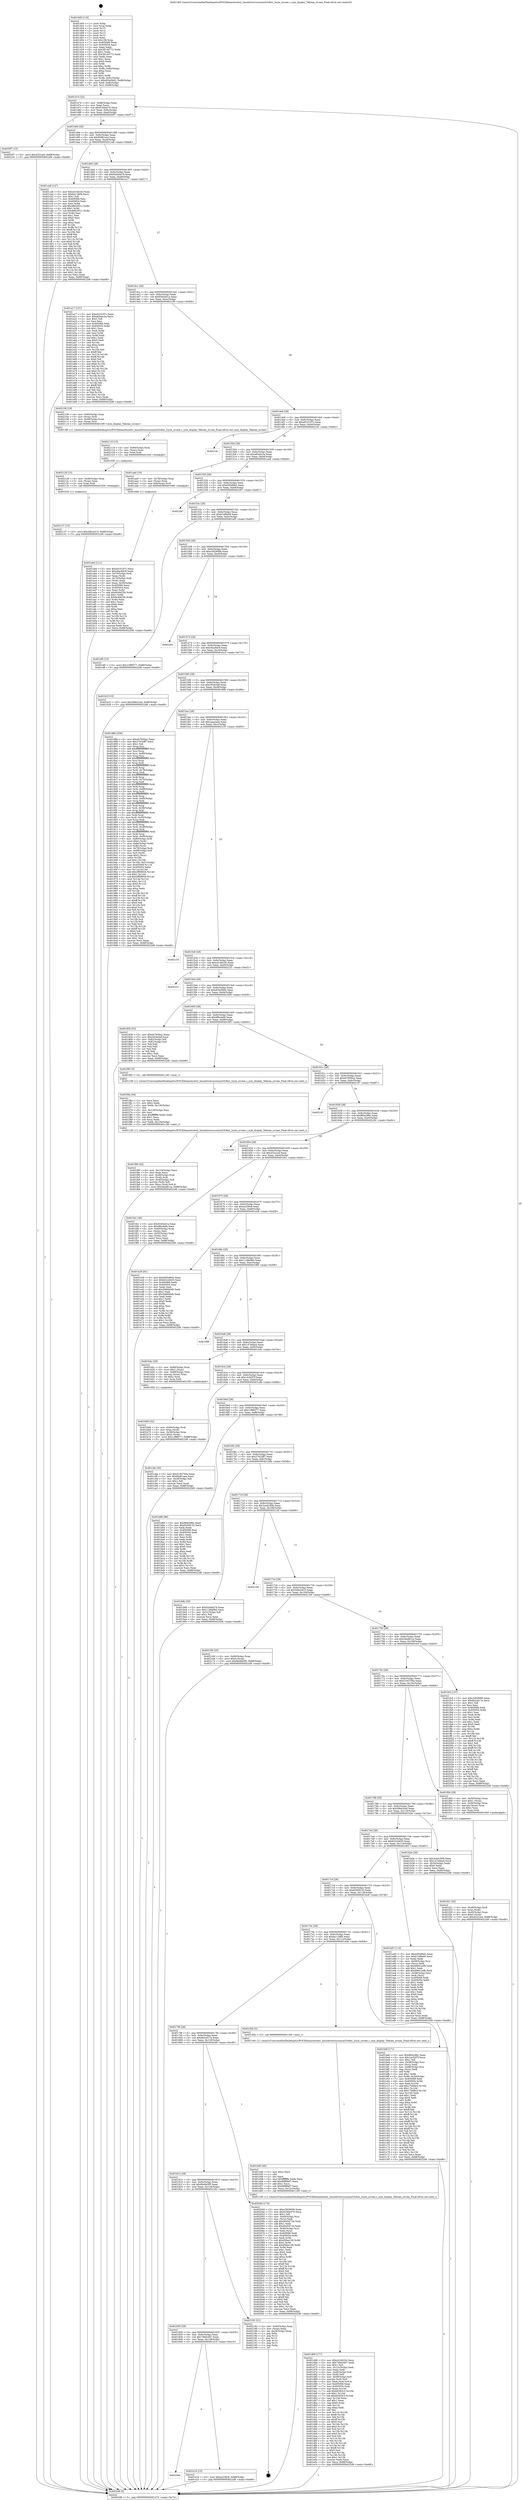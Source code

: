 digraph "0x401400" {
  label = "0x401400 (/mnt/c/Users/mathe/Desktop/tcc/POCII/binaries/extr_linuxdriversscsisym53c8xx_2sym_nvram.c_sym_display_Tekram_nvram_Final-ollvm.out::main(0))"
  labelloc = "t"
  node[shape=record]

  Entry [label="",width=0.3,height=0.3,shape=circle,fillcolor=black,style=filled]
  "0x401474" [label="{
     0x401474 [32]\l
     | [instrs]\l
     &nbsp;&nbsp;0x401474 \<+6\>: mov -0x88(%rbp),%eax\l
     &nbsp;&nbsp;0x40147a \<+2\>: mov %eax,%ecx\l
     &nbsp;&nbsp;0x40147c \<+6\>: sub $0x816de570,%ecx\l
     &nbsp;&nbsp;0x401482 \<+6\>: mov %eax,-0x9c(%rbp)\l
     &nbsp;&nbsp;0x401488 \<+6\>: mov %ecx,-0xa0(%rbp)\l
     &nbsp;&nbsp;0x40148e \<+6\>: je 00000000004020f7 \<main+0xcf7\>\l
  }"]
  "0x4020f7" [label="{
     0x4020f7 [15]\l
     | [instrs]\l
     &nbsp;&nbsp;0x4020f7 \<+10\>: movl $0x452cca4,-0x88(%rbp)\l
     &nbsp;&nbsp;0x402101 \<+5\>: jmp 00000000004022d6 \<main+0xed6\>\l
  }"]
  "0x401494" [label="{
     0x401494 [28]\l
     | [instrs]\l
     &nbsp;&nbsp;0x401494 \<+5\>: jmp 0000000000401499 \<main+0x99\>\l
     &nbsp;&nbsp;0x401499 \<+6\>: mov -0x9c(%rbp),%eax\l
     &nbsp;&nbsp;0x40149f \<+5\>: sub $0x85d61aca,%eax\l
     &nbsp;&nbsp;0x4014a4 \<+6\>: mov %eax,-0xa4(%rbp)\l
     &nbsp;&nbsp;0x4014aa \<+6\>: je 0000000000401ca8 \<main+0x8a8\>\l
  }"]
  Exit [label="",width=0.3,height=0.3,shape=circle,fillcolor=black,style=filled,peripheries=2]
  "0x401ca8" [label="{
     0x401ca8 [147]\l
     | [instrs]\l
     &nbsp;&nbsp;0x401ca8 \<+5\>: mov $0xcb16d19c,%eax\l
     &nbsp;&nbsp;0x401cad \<+5\>: mov $0x6a11fdf4,%ecx\l
     &nbsp;&nbsp;0x401cb2 \<+2\>: mov $0x1,%dl\l
     &nbsp;&nbsp;0x401cb4 \<+7\>: mov 0x405068,%esi\l
     &nbsp;&nbsp;0x401cbb \<+7\>: mov 0x405054,%edi\l
     &nbsp;&nbsp;0x401cc2 \<+3\>: mov %esi,%r8d\l
     &nbsp;&nbsp;0x401cc5 \<+7\>: add $0x4862951c,%r8d\l
     &nbsp;&nbsp;0x401ccc \<+4\>: sub $0x1,%r8d\l
     &nbsp;&nbsp;0x401cd0 \<+7\>: sub $0x4862951c,%r8d\l
     &nbsp;&nbsp;0x401cd7 \<+4\>: imul %r8d,%esi\l
     &nbsp;&nbsp;0x401cdb \<+3\>: and $0x1,%esi\l
     &nbsp;&nbsp;0x401cde \<+3\>: cmp $0x0,%esi\l
     &nbsp;&nbsp;0x401ce1 \<+4\>: sete %r9b\l
     &nbsp;&nbsp;0x401ce5 \<+3\>: cmp $0xa,%edi\l
     &nbsp;&nbsp;0x401ce8 \<+4\>: setl %r10b\l
     &nbsp;&nbsp;0x401cec \<+3\>: mov %r9b,%r11b\l
     &nbsp;&nbsp;0x401cef \<+4\>: xor $0xff,%r11b\l
     &nbsp;&nbsp;0x401cf3 \<+3\>: mov %r10b,%bl\l
     &nbsp;&nbsp;0x401cf6 \<+3\>: xor $0xff,%bl\l
     &nbsp;&nbsp;0x401cf9 \<+3\>: xor $0x0,%dl\l
     &nbsp;&nbsp;0x401cfc \<+3\>: mov %r11b,%r14b\l
     &nbsp;&nbsp;0x401cff \<+4\>: and $0x0,%r14b\l
     &nbsp;&nbsp;0x401d03 \<+3\>: and %dl,%r9b\l
     &nbsp;&nbsp;0x401d06 \<+3\>: mov %bl,%r15b\l
     &nbsp;&nbsp;0x401d09 \<+4\>: and $0x0,%r15b\l
     &nbsp;&nbsp;0x401d0d \<+3\>: and %dl,%r10b\l
     &nbsp;&nbsp;0x401d10 \<+3\>: or %r9b,%r14b\l
     &nbsp;&nbsp;0x401d13 \<+3\>: or %r10b,%r15b\l
     &nbsp;&nbsp;0x401d16 \<+3\>: xor %r15b,%r14b\l
     &nbsp;&nbsp;0x401d19 \<+3\>: or %bl,%r11b\l
     &nbsp;&nbsp;0x401d1c \<+4\>: xor $0xff,%r11b\l
     &nbsp;&nbsp;0x401d20 \<+3\>: or $0x0,%dl\l
     &nbsp;&nbsp;0x401d23 \<+3\>: and %dl,%r11b\l
     &nbsp;&nbsp;0x401d26 \<+3\>: or %r11b,%r14b\l
     &nbsp;&nbsp;0x401d29 \<+4\>: test $0x1,%r14b\l
     &nbsp;&nbsp;0x401d2d \<+3\>: cmovne %ecx,%eax\l
     &nbsp;&nbsp;0x401d30 \<+6\>: mov %eax,-0x88(%rbp)\l
     &nbsp;&nbsp;0x401d36 \<+5\>: jmp 00000000004022d6 \<main+0xed6\>\l
  }"]
  "0x4014b0" [label="{
     0x4014b0 [28]\l
     | [instrs]\l
     &nbsp;&nbsp;0x4014b0 \<+5\>: jmp 00000000004014b5 \<main+0xb5\>\l
     &nbsp;&nbsp;0x4014b5 \<+6\>: mov -0x9c(%rbp),%eax\l
     &nbsp;&nbsp;0x4014bb \<+5\>: sub $0x92d4da78,%eax\l
     &nbsp;&nbsp;0x4014c0 \<+6\>: mov %eax,-0xa8(%rbp)\l
     &nbsp;&nbsp;0x4014c6 \<+6\>: je 0000000000401a17 \<main+0x617\>\l
  }"]
  "0x402137" [label="{
     0x402137 [15]\l
     | [instrs]\l
     &nbsp;&nbsp;0x402137 \<+10\>: movl $0x3dbce415,-0x88(%rbp)\l
     &nbsp;&nbsp;0x402141 \<+5\>: jmp 00000000004022d6 \<main+0xed6\>\l
  }"]
  "0x401a17" [label="{
     0x401a17 [137]\l
     | [instrs]\l
     &nbsp;&nbsp;0x401a17 \<+5\>: mov $0xa010197c,%eax\l
     &nbsp;&nbsp;0x401a1c \<+5\>: mov $0xa85ebc2a,%ecx\l
     &nbsp;&nbsp;0x401a21 \<+2\>: mov $0x1,%dl\l
     &nbsp;&nbsp;0x401a23 \<+2\>: xor %esi,%esi\l
     &nbsp;&nbsp;0x401a25 \<+7\>: mov 0x405068,%edi\l
     &nbsp;&nbsp;0x401a2c \<+8\>: mov 0x405054,%r8d\l
     &nbsp;&nbsp;0x401a34 \<+3\>: sub $0x1,%esi\l
     &nbsp;&nbsp;0x401a37 \<+3\>: mov %edi,%r9d\l
     &nbsp;&nbsp;0x401a3a \<+3\>: add %esi,%r9d\l
     &nbsp;&nbsp;0x401a3d \<+4\>: imul %r9d,%edi\l
     &nbsp;&nbsp;0x401a41 \<+3\>: and $0x1,%edi\l
     &nbsp;&nbsp;0x401a44 \<+3\>: cmp $0x0,%edi\l
     &nbsp;&nbsp;0x401a47 \<+4\>: sete %r10b\l
     &nbsp;&nbsp;0x401a4b \<+4\>: cmp $0xa,%r8d\l
     &nbsp;&nbsp;0x401a4f \<+4\>: setl %r11b\l
     &nbsp;&nbsp;0x401a53 \<+3\>: mov %r10b,%bl\l
     &nbsp;&nbsp;0x401a56 \<+3\>: xor $0xff,%bl\l
     &nbsp;&nbsp;0x401a59 \<+3\>: mov %r11b,%r14b\l
     &nbsp;&nbsp;0x401a5c \<+4\>: xor $0xff,%r14b\l
     &nbsp;&nbsp;0x401a60 \<+3\>: xor $0x0,%dl\l
     &nbsp;&nbsp;0x401a63 \<+3\>: mov %bl,%r15b\l
     &nbsp;&nbsp;0x401a66 \<+4\>: and $0x0,%r15b\l
     &nbsp;&nbsp;0x401a6a \<+3\>: and %dl,%r10b\l
     &nbsp;&nbsp;0x401a6d \<+3\>: mov %r14b,%r12b\l
     &nbsp;&nbsp;0x401a70 \<+4\>: and $0x0,%r12b\l
     &nbsp;&nbsp;0x401a74 \<+3\>: and %dl,%r11b\l
     &nbsp;&nbsp;0x401a77 \<+3\>: or %r10b,%r15b\l
     &nbsp;&nbsp;0x401a7a \<+3\>: or %r11b,%r12b\l
     &nbsp;&nbsp;0x401a7d \<+3\>: xor %r12b,%r15b\l
     &nbsp;&nbsp;0x401a80 \<+3\>: or %r14b,%bl\l
     &nbsp;&nbsp;0x401a83 \<+3\>: xor $0xff,%bl\l
     &nbsp;&nbsp;0x401a86 \<+3\>: or $0x0,%dl\l
     &nbsp;&nbsp;0x401a89 \<+2\>: and %dl,%bl\l
     &nbsp;&nbsp;0x401a8b \<+3\>: or %bl,%r15b\l
     &nbsp;&nbsp;0x401a8e \<+4\>: test $0x1,%r15b\l
     &nbsp;&nbsp;0x401a92 \<+3\>: cmovne %ecx,%eax\l
     &nbsp;&nbsp;0x401a95 \<+6\>: mov %eax,-0x88(%rbp)\l
     &nbsp;&nbsp;0x401a9b \<+5\>: jmp 00000000004022d6 \<main+0xed6\>\l
  }"]
  "0x4014cc" [label="{
     0x4014cc [28]\l
     | [instrs]\l
     &nbsp;&nbsp;0x4014cc \<+5\>: jmp 00000000004014d1 \<main+0xd1\>\l
     &nbsp;&nbsp;0x4014d1 \<+6\>: mov -0x9c(%rbp),%eax\l
     &nbsp;&nbsp;0x4014d7 \<+5\>: sub $0x9345a01a,%eax\l
     &nbsp;&nbsp;0x4014dc \<+6\>: mov %eax,-0xac(%rbp)\l
     &nbsp;&nbsp;0x4014e2 \<+6\>: je 0000000000402106 \<main+0xd06\>\l
  }"]
  "0x402128" [label="{
     0x402128 [15]\l
     | [instrs]\l
     &nbsp;&nbsp;0x402128 \<+4\>: mov -0x48(%rbp),%rax\l
     &nbsp;&nbsp;0x40212c \<+3\>: mov (%rax),%rax\l
     &nbsp;&nbsp;0x40212f \<+3\>: mov %rax,%rdi\l
     &nbsp;&nbsp;0x402132 \<+5\>: call 0000000000401030 \<free@plt\>\l
     | [calls]\l
     &nbsp;&nbsp;0x401030 \{1\} (unknown)\l
  }"]
  "0x402106" [label="{
     0x402106 [19]\l
     | [instrs]\l
     &nbsp;&nbsp;0x402106 \<+4\>: mov -0x60(%rbp),%rax\l
     &nbsp;&nbsp;0x40210a \<+3\>: mov (%rax),%rdi\l
     &nbsp;&nbsp;0x40210d \<+4\>: mov -0x48(%rbp),%rax\l
     &nbsp;&nbsp;0x402111 \<+3\>: mov (%rax),%rsi\l
     &nbsp;&nbsp;0x402114 \<+5\>: call 00000000004013f0 \<sym_display_Tekram_nvram\>\l
     | [calls]\l
     &nbsp;&nbsp;0x4013f0 \{1\} (/mnt/c/Users/mathe/Desktop/tcc/POCII/binaries/extr_linuxdriversscsisym53c8xx_2sym_nvram.c_sym_display_Tekram_nvram_Final-ollvm.out::sym_display_Tekram_nvram)\l
  }"]
  "0x4014e8" [label="{
     0x4014e8 [28]\l
     | [instrs]\l
     &nbsp;&nbsp;0x4014e8 \<+5\>: jmp 00000000004014ed \<main+0xed\>\l
     &nbsp;&nbsp;0x4014ed \<+6\>: mov -0x9c(%rbp),%eax\l
     &nbsp;&nbsp;0x4014f3 \<+5\>: sub $0xa010197c,%eax\l
     &nbsp;&nbsp;0x4014f8 \<+6\>: mov %eax,-0xb0(%rbp)\l
     &nbsp;&nbsp;0x4014fe \<+6\>: je 00000000004021dc \<main+0xddc\>\l
  }"]
  "0x402119" [label="{
     0x402119 [15]\l
     | [instrs]\l
     &nbsp;&nbsp;0x402119 \<+4\>: mov -0x60(%rbp),%rax\l
     &nbsp;&nbsp;0x40211d \<+3\>: mov (%rax),%rax\l
     &nbsp;&nbsp;0x402120 \<+3\>: mov %rax,%rdi\l
     &nbsp;&nbsp;0x402123 \<+5\>: call 0000000000401030 \<free@plt\>\l
     | [calls]\l
     &nbsp;&nbsp;0x401030 \{1\} (unknown)\l
  }"]
  "0x4021dc" [label="{
     0x4021dc\l
  }", style=dashed]
  "0x401504" [label="{
     0x401504 [28]\l
     | [instrs]\l
     &nbsp;&nbsp;0x401504 \<+5\>: jmp 0000000000401509 \<main+0x109\>\l
     &nbsp;&nbsp;0x401509 \<+6\>: mov -0x9c(%rbp),%eax\l
     &nbsp;&nbsp;0x40150f \<+5\>: sub $0xa85ebc2a,%eax\l
     &nbsp;&nbsp;0x401514 \<+6\>: mov %eax,-0xb4(%rbp)\l
     &nbsp;&nbsp;0x40151a \<+6\>: je 0000000000401aa0 \<main+0x6a0\>\l
  }"]
  "0x401f96" [label="{
     0x401f96 [42]\l
     | [instrs]\l
     &nbsp;&nbsp;0x401f96 \<+6\>: mov -0x134(%rbp),%ecx\l
     &nbsp;&nbsp;0x401f9c \<+3\>: imul %eax,%ecx\l
     &nbsp;&nbsp;0x401f9f \<+4\>: mov -0x48(%rbp),%rdi\l
     &nbsp;&nbsp;0x401fa3 \<+3\>: mov (%rdi),%rdi\l
     &nbsp;&nbsp;0x401fa6 \<+4\>: mov -0x40(%rbp),%r8\l
     &nbsp;&nbsp;0x401faa \<+3\>: movslq (%r8),%r8\l
     &nbsp;&nbsp;0x401fad \<+4\>: mov %ecx,(%rdi,%r8,4)\l
     &nbsp;&nbsp;0x401fb1 \<+10\>: movl $0x3ded81ca,-0x88(%rbp)\l
     &nbsp;&nbsp;0x401fbb \<+5\>: jmp 00000000004022d6 \<main+0xed6\>\l
  }"]
  "0x401aa0" [label="{
     0x401aa0 [16]\l
     | [instrs]\l
     &nbsp;&nbsp;0x401aa0 \<+4\>: mov -0x78(%rbp),%rax\l
     &nbsp;&nbsp;0x401aa4 \<+3\>: mov (%rax),%rax\l
     &nbsp;&nbsp;0x401aa7 \<+4\>: mov 0x8(%rax),%rdi\l
     &nbsp;&nbsp;0x401aab \<+5\>: call 0000000000401060 \<atoi@plt\>\l
     | [calls]\l
     &nbsp;&nbsp;0x401060 \{1\} (unknown)\l
  }"]
  "0x401520" [label="{
     0x401520 [28]\l
     | [instrs]\l
     &nbsp;&nbsp;0x401520 \<+5\>: jmp 0000000000401525 \<main+0x125\>\l
     &nbsp;&nbsp;0x401525 \<+6\>: mov -0x9c(%rbp),%eax\l
     &nbsp;&nbsp;0x40152b \<+5\>: sub $0xb5f3d9d2,%eax\l
     &nbsp;&nbsp;0x401530 \<+6\>: mov %eax,-0xb8(%rbp)\l
     &nbsp;&nbsp;0x401536 \<+6\>: je 0000000000402287 \<main+0xe87\>\l
  }"]
  "0x401f6a" [label="{
     0x401f6a [44]\l
     | [instrs]\l
     &nbsp;&nbsp;0x401f6a \<+2\>: xor %ecx,%ecx\l
     &nbsp;&nbsp;0x401f6c \<+5\>: mov $0x2,%edx\l
     &nbsp;&nbsp;0x401f71 \<+6\>: mov %edx,-0x130(%rbp)\l
     &nbsp;&nbsp;0x401f77 \<+1\>: cltd\l
     &nbsp;&nbsp;0x401f78 \<+6\>: mov -0x130(%rbp),%esi\l
     &nbsp;&nbsp;0x401f7e \<+2\>: idiv %esi\l
     &nbsp;&nbsp;0x401f80 \<+6\>: imul $0xfffffffe,%edx,%edx\l
     &nbsp;&nbsp;0x401f86 \<+3\>: sub $0x1,%ecx\l
     &nbsp;&nbsp;0x401f89 \<+2\>: sub %ecx,%edx\l
     &nbsp;&nbsp;0x401f8b \<+6\>: mov %edx,-0x134(%rbp)\l
     &nbsp;&nbsp;0x401f91 \<+5\>: call 0000000000401160 \<next_i\>\l
     | [calls]\l
     &nbsp;&nbsp;0x401160 \{1\} (/mnt/c/Users/mathe/Desktop/tcc/POCII/binaries/extr_linuxdriversscsisym53c8xx_2sym_nvram.c_sym_display_Tekram_nvram_Final-ollvm.out::next_i)\l
  }"]
  "0x402287" [label="{
     0x402287\l
  }", style=dashed]
  "0x40153c" [label="{
     0x40153c [28]\l
     | [instrs]\l
     &nbsp;&nbsp;0x40153c \<+5\>: jmp 0000000000401541 \<main+0x141\>\l
     &nbsp;&nbsp;0x401541 \<+6\>: mov -0x9c(%rbp),%eax\l
     &nbsp;&nbsp;0x401547 \<+5\>: sub $0xb7af9ab9,%eax\l
     &nbsp;&nbsp;0x40154c \<+6\>: mov %eax,-0xbc(%rbp)\l
     &nbsp;&nbsp;0x401552 \<+6\>: je 0000000000401ef5 \<main+0xaf5\>\l
  }"]
  "0x401f21" [label="{
     0x401f21 [32]\l
     | [instrs]\l
     &nbsp;&nbsp;0x401f21 \<+4\>: mov -0x48(%rbp),%rdi\l
     &nbsp;&nbsp;0x401f25 \<+3\>: mov %rax,(%rdi)\l
     &nbsp;&nbsp;0x401f28 \<+4\>: mov -0x40(%rbp),%rax\l
     &nbsp;&nbsp;0x401f2c \<+6\>: movl $0x0,(%rax)\l
     &nbsp;&nbsp;0x401f32 \<+10\>: movl $0x452cca4,-0x88(%rbp)\l
     &nbsp;&nbsp;0x401f3c \<+5\>: jmp 00000000004022d6 \<main+0xed6\>\l
  }"]
  "0x401ef5" [label="{
     0x401ef5 [15]\l
     | [instrs]\l
     &nbsp;&nbsp;0x401ef5 \<+10\>: movl $0x1cf96577,-0x88(%rbp)\l
     &nbsp;&nbsp;0x401eff \<+5\>: jmp 00000000004022d6 \<main+0xed6\>\l
  }"]
  "0x401558" [label="{
     0x401558 [28]\l
     | [instrs]\l
     &nbsp;&nbsp;0x401558 \<+5\>: jmp 000000000040155d \<main+0x15d\>\l
     &nbsp;&nbsp;0x40155d \<+6\>: mov -0x9c(%rbp),%eax\l
     &nbsp;&nbsp;0x401563 \<+5\>: sub $0xc5829099,%eax\l
     &nbsp;&nbsp;0x401568 \<+6\>: mov %eax,-0xc0(%rbp)\l
     &nbsp;&nbsp;0x40156e \<+6\>: je 00000000004022b1 \<main+0xeb1\>\l
  }"]
  "0x40184c" [label="{
     0x40184c\l
  }", style=dashed]
  "0x4022b1" [label="{
     0x4022b1\l
  }", style=dashed]
  "0x401574" [label="{
     0x401574 [28]\l
     | [instrs]\l
     &nbsp;&nbsp;0x401574 \<+5\>: jmp 0000000000401579 \<main+0x179\>\l
     &nbsp;&nbsp;0x401579 \<+6\>: mov -0x9c(%rbp),%eax\l
     &nbsp;&nbsp;0x40157f \<+5\>: sub $0xc6ac9dc9,%eax\l
     &nbsp;&nbsp;0x401584 \<+6\>: mov %eax,-0xc4(%rbp)\l
     &nbsp;&nbsp;0x40158a \<+6\>: je 0000000000401b1f \<main+0x71f\>\l
  }"]
  "0x401e19" [label="{
     0x401e19 [15]\l
     | [instrs]\l
     &nbsp;&nbsp;0x401e19 \<+10\>: movl $0xac258c8,-0x88(%rbp)\l
     &nbsp;&nbsp;0x401e23 \<+5\>: jmp 00000000004022d6 \<main+0xed6\>\l
  }"]
  "0x401b1f" [label="{
     0x401b1f [15]\l
     | [instrs]\l
     &nbsp;&nbsp;0x401b1f \<+10\>: movl $0x596e3ced,-0x88(%rbp)\l
     &nbsp;&nbsp;0x401b29 \<+5\>: jmp 00000000004022d6 \<main+0xed6\>\l
  }"]
  "0x401590" [label="{
     0x401590 [28]\l
     | [instrs]\l
     &nbsp;&nbsp;0x401590 \<+5\>: jmp 0000000000401595 \<main+0x195\>\l
     &nbsp;&nbsp;0x401595 \<+6\>: mov -0x9c(%rbp),%eax\l
     &nbsp;&nbsp;0x40159b \<+5\>: sub $0xc934e4af,%eax\l
     &nbsp;&nbsp;0x4015a0 \<+6\>: mov %eax,-0xc8(%rbp)\l
     &nbsp;&nbsp;0x4015a6 \<+6\>: je 000000000040188b \<main+0x48b\>\l
  }"]
  "0x401830" [label="{
     0x401830 [28]\l
     | [instrs]\l
     &nbsp;&nbsp;0x401830 \<+5\>: jmp 0000000000401835 \<main+0x435\>\l
     &nbsp;&nbsp;0x401835 \<+6\>: mov -0x9c(%rbp),%eax\l
     &nbsp;&nbsp;0x40183b \<+5\>: sub $0x748dc0d7,%eax\l
     &nbsp;&nbsp;0x401840 \<+6\>: mov %eax,-0x128(%rbp)\l
     &nbsp;&nbsp;0x401846 \<+6\>: je 0000000000401e19 \<main+0xa19\>\l
  }"]
  "0x40188b" [label="{
     0x40188b [336]\l
     | [instrs]\l
     &nbsp;&nbsp;0x40188b \<+5\>: mov $0xeb7856a2,%eax\l
     &nbsp;&nbsp;0x401890 \<+5\>: mov $0x27632ff7,%ecx\l
     &nbsp;&nbsp;0x401895 \<+2\>: mov $0x1,%dl\l
     &nbsp;&nbsp;0x401897 \<+3\>: mov %rsp,%rsi\l
     &nbsp;&nbsp;0x40189a \<+4\>: add $0xfffffffffffffff0,%rsi\l
     &nbsp;&nbsp;0x40189e \<+3\>: mov %rsi,%rsp\l
     &nbsp;&nbsp;0x4018a1 \<+4\>: mov %rsi,-0x80(%rbp)\l
     &nbsp;&nbsp;0x4018a5 \<+3\>: mov %rsp,%rsi\l
     &nbsp;&nbsp;0x4018a8 \<+4\>: add $0xfffffffffffffff0,%rsi\l
     &nbsp;&nbsp;0x4018ac \<+3\>: mov %rsi,%rsp\l
     &nbsp;&nbsp;0x4018af \<+3\>: mov %rsp,%rdi\l
     &nbsp;&nbsp;0x4018b2 \<+4\>: add $0xfffffffffffffff0,%rdi\l
     &nbsp;&nbsp;0x4018b6 \<+3\>: mov %rdi,%rsp\l
     &nbsp;&nbsp;0x4018b9 \<+4\>: mov %rdi,-0x78(%rbp)\l
     &nbsp;&nbsp;0x4018bd \<+3\>: mov %rsp,%rdi\l
     &nbsp;&nbsp;0x4018c0 \<+4\>: add $0xfffffffffffffff0,%rdi\l
     &nbsp;&nbsp;0x4018c4 \<+3\>: mov %rdi,%rsp\l
     &nbsp;&nbsp;0x4018c7 \<+4\>: mov %rdi,-0x70(%rbp)\l
     &nbsp;&nbsp;0x4018cb \<+3\>: mov %rsp,%rdi\l
     &nbsp;&nbsp;0x4018ce \<+4\>: add $0xfffffffffffffff0,%rdi\l
     &nbsp;&nbsp;0x4018d2 \<+3\>: mov %rdi,%rsp\l
     &nbsp;&nbsp;0x4018d5 \<+4\>: mov %rdi,-0x68(%rbp)\l
     &nbsp;&nbsp;0x4018d9 \<+3\>: mov %rsp,%rdi\l
     &nbsp;&nbsp;0x4018dc \<+4\>: add $0xfffffffffffffff0,%rdi\l
     &nbsp;&nbsp;0x4018e0 \<+3\>: mov %rdi,%rsp\l
     &nbsp;&nbsp;0x4018e3 \<+4\>: mov %rdi,-0x60(%rbp)\l
     &nbsp;&nbsp;0x4018e7 \<+3\>: mov %rsp,%rdi\l
     &nbsp;&nbsp;0x4018ea \<+4\>: add $0xfffffffffffffff0,%rdi\l
     &nbsp;&nbsp;0x4018ee \<+3\>: mov %rdi,%rsp\l
     &nbsp;&nbsp;0x4018f1 \<+4\>: mov %rdi,-0x58(%rbp)\l
     &nbsp;&nbsp;0x4018f5 \<+3\>: mov %rsp,%rdi\l
     &nbsp;&nbsp;0x4018f8 \<+4\>: add $0xfffffffffffffff0,%rdi\l
     &nbsp;&nbsp;0x4018fc \<+3\>: mov %rdi,%rsp\l
     &nbsp;&nbsp;0x4018ff \<+4\>: mov %rdi,-0x50(%rbp)\l
     &nbsp;&nbsp;0x401903 \<+3\>: mov %rsp,%rdi\l
     &nbsp;&nbsp;0x401906 \<+4\>: add $0xfffffffffffffff0,%rdi\l
     &nbsp;&nbsp;0x40190a \<+3\>: mov %rdi,%rsp\l
     &nbsp;&nbsp;0x40190d \<+4\>: mov %rdi,-0x48(%rbp)\l
     &nbsp;&nbsp;0x401911 \<+3\>: mov %rsp,%rdi\l
     &nbsp;&nbsp;0x401914 \<+4\>: add $0xfffffffffffffff0,%rdi\l
     &nbsp;&nbsp;0x401918 \<+3\>: mov %rdi,%rsp\l
     &nbsp;&nbsp;0x40191b \<+4\>: mov %rdi,-0x40(%rbp)\l
     &nbsp;&nbsp;0x40191f \<+4\>: mov -0x80(%rbp),%rdi\l
     &nbsp;&nbsp;0x401923 \<+6\>: movl $0x0,(%rdi)\l
     &nbsp;&nbsp;0x401929 \<+7\>: mov -0x8c(%rbp),%r8d\l
     &nbsp;&nbsp;0x401930 \<+3\>: mov %r8d,(%rsi)\l
     &nbsp;&nbsp;0x401933 \<+4\>: mov -0x78(%rbp),%rdi\l
     &nbsp;&nbsp;0x401937 \<+7\>: mov -0x98(%rbp),%r9\l
     &nbsp;&nbsp;0x40193e \<+3\>: mov %r9,(%rdi)\l
     &nbsp;&nbsp;0x401941 \<+3\>: cmpl $0x2,(%rsi)\l
     &nbsp;&nbsp;0x401944 \<+4\>: setne %r10b\l
     &nbsp;&nbsp;0x401948 \<+4\>: and $0x1,%r10b\l
     &nbsp;&nbsp;0x40194c \<+4\>: mov %r10b,-0x31(%rbp)\l
     &nbsp;&nbsp;0x401950 \<+8\>: mov 0x405068,%r11d\l
     &nbsp;&nbsp;0x401958 \<+7\>: mov 0x405054,%ebx\l
     &nbsp;&nbsp;0x40195f \<+3\>: mov %r11d,%r14d\l
     &nbsp;&nbsp;0x401962 \<+7\>: add $0x2ff58654,%r14d\l
     &nbsp;&nbsp;0x401969 \<+4\>: sub $0x1,%r14d\l
     &nbsp;&nbsp;0x40196d \<+7\>: sub $0x2ff58654,%r14d\l
     &nbsp;&nbsp;0x401974 \<+4\>: imul %r14d,%r11d\l
     &nbsp;&nbsp;0x401978 \<+4\>: and $0x1,%r11d\l
     &nbsp;&nbsp;0x40197c \<+4\>: cmp $0x0,%r11d\l
     &nbsp;&nbsp;0x401980 \<+4\>: sete %r10b\l
     &nbsp;&nbsp;0x401984 \<+3\>: cmp $0xa,%ebx\l
     &nbsp;&nbsp;0x401987 \<+4\>: setl %r15b\l
     &nbsp;&nbsp;0x40198b \<+3\>: mov %r10b,%r12b\l
     &nbsp;&nbsp;0x40198e \<+4\>: xor $0xff,%r12b\l
     &nbsp;&nbsp;0x401992 \<+3\>: mov %r15b,%r13b\l
     &nbsp;&nbsp;0x401995 \<+4\>: xor $0xff,%r13b\l
     &nbsp;&nbsp;0x401999 \<+3\>: xor $0x0,%dl\l
     &nbsp;&nbsp;0x40199c \<+3\>: mov %r12b,%sil\l
     &nbsp;&nbsp;0x40199f \<+4\>: and $0x0,%sil\l
     &nbsp;&nbsp;0x4019a3 \<+3\>: and %dl,%r10b\l
     &nbsp;&nbsp;0x4019a6 \<+3\>: mov %r13b,%dil\l
     &nbsp;&nbsp;0x4019a9 \<+4\>: and $0x0,%dil\l
     &nbsp;&nbsp;0x4019ad \<+3\>: and %dl,%r15b\l
     &nbsp;&nbsp;0x4019b0 \<+3\>: or %r10b,%sil\l
     &nbsp;&nbsp;0x4019b3 \<+3\>: or %r15b,%dil\l
     &nbsp;&nbsp;0x4019b6 \<+3\>: xor %dil,%sil\l
     &nbsp;&nbsp;0x4019b9 \<+3\>: or %r13b,%r12b\l
     &nbsp;&nbsp;0x4019bc \<+4\>: xor $0xff,%r12b\l
     &nbsp;&nbsp;0x4019c0 \<+3\>: or $0x0,%dl\l
     &nbsp;&nbsp;0x4019c3 \<+3\>: and %dl,%r12b\l
     &nbsp;&nbsp;0x4019c6 \<+3\>: or %r12b,%sil\l
     &nbsp;&nbsp;0x4019c9 \<+4\>: test $0x1,%sil\l
     &nbsp;&nbsp;0x4019cd \<+3\>: cmovne %ecx,%eax\l
     &nbsp;&nbsp;0x4019d0 \<+6\>: mov %eax,-0x88(%rbp)\l
     &nbsp;&nbsp;0x4019d6 \<+5\>: jmp 00000000004022d6 \<main+0xed6\>\l
  }"]
  "0x4015ac" [label="{
     0x4015ac [28]\l
     | [instrs]\l
     &nbsp;&nbsp;0x4015ac \<+5\>: jmp 00000000004015b1 \<main+0x1b1\>\l
     &nbsp;&nbsp;0x4015b1 \<+6\>: mov -0x9c(%rbp),%eax\l
     &nbsp;&nbsp;0x4015b7 \<+5\>: sub $0xcaacaaee,%eax\l
     &nbsp;&nbsp;0x4015bc \<+6\>: mov %eax,-0xcc(%rbp)\l
     &nbsp;&nbsp;0x4015c2 \<+6\>: je 0000000000402155 \<main+0xd55\>\l
  }"]
  "0x402182" [label="{
     0x402182 [21]\l
     | [instrs]\l
     &nbsp;&nbsp;0x402182 \<+4\>: mov -0x80(%rbp),%rax\l
     &nbsp;&nbsp;0x402186 \<+2\>: mov (%rax),%eax\l
     &nbsp;&nbsp;0x402188 \<+4\>: lea -0x28(%rbp),%rsp\l
     &nbsp;&nbsp;0x40218c \<+1\>: pop %rbx\l
     &nbsp;&nbsp;0x40218d \<+2\>: pop %r12\l
     &nbsp;&nbsp;0x40218f \<+2\>: pop %r13\l
     &nbsp;&nbsp;0x402191 \<+2\>: pop %r14\l
     &nbsp;&nbsp;0x402193 \<+2\>: pop %r15\l
     &nbsp;&nbsp;0x402195 \<+1\>: pop %rbp\l
     &nbsp;&nbsp;0x402196 \<+1\>: ret\l
  }"]
  "0x402155" [label="{
     0x402155\l
  }", style=dashed]
  "0x4015c8" [label="{
     0x4015c8 [28]\l
     | [instrs]\l
     &nbsp;&nbsp;0x4015c8 \<+5\>: jmp 00000000004015cd \<main+0x1cd\>\l
     &nbsp;&nbsp;0x4015cd \<+6\>: mov -0x9c(%rbp),%eax\l
     &nbsp;&nbsp;0x4015d3 \<+5\>: sub $0xcb16d19c,%eax\l
     &nbsp;&nbsp;0x4015d8 \<+6\>: mov %eax,-0xd0(%rbp)\l
     &nbsp;&nbsp;0x4015de \<+6\>: je 0000000000402231 \<main+0xe31\>\l
  }"]
  "0x401814" [label="{
     0x401814 [28]\l
     | [instrs]\l
     &nbsp;&nbsp;0x401814 \<+5\>: jmp 0000000000401819 \<main+0x419\>\l
     &nbsp;&nbsp;0x401819 \<+6\>: mov -0x9c(%rbp),%eax\l
     &nbsp;&nbsp;0x40181f \<+5\>: sub $0x6b4bb5f5,%eax\l
     &nbsp;&nbsp;0x401824 \<+6\>: mov %eax,-0x124(%rbp)\l
     &nbsp;&nbsp;0x40182a \<+6\>: je 0000000000402182 \<main+0xd82\>\l
  }"]
  "0x402231" [label="{
     0x402231\l
  }", style=dashed]
  "0x4015e4" [label="{
     0x4015e4 [28]\l
     | [instrs]\l
     &nbsp;&nbsp;0x4015e4 \<+5\>: jmp 00000000004015e9 \<main+0x1e9\>\l
     &nbsp;&nbsp;0x4015e9 \<+6\>: mov -0x9c(%rbp),%eax\l
     &nbsp;&nbsp;0x4015ef \<+5\>: sub $0xd03a56d2,%eax\l
     &nbsp;&nbsp;0x4015f4 \<+6\>: mov %eax,-0xd4(%rbp)\l
     &nbsp;&nbsp;0x4015fa \<+6\>: je 0000000000401856 \<main+0x456\>\l
  }"]
  "0x402049" [label="{
     0x402049 [174]\l
     | [instrs]\l
     &nbsp;&nbsp;0x402049 \<+5\>: mov $0xc5829099,%eax\l
     &nbsp;&nbsp;0x40204e \<+5\>: mov $0x816de570,%ecx\l
     &nbsp;&nbsp;0x402053 \<+2\>: mov $0x1,%dl\l
     &nbsp;&nbsp;0x402055 \<+4\>: mov -0x40(%rbp),%rsi\l
     &nbsp;&nbsp;0x402059 \<+2\>: mov (%rsi),%edi\l
     &nbsp;&nbsp;0x40205b \<+6\>: add $0x40454734,%edi\l
     &nbsp;&nbsp;0x402061 \<+3\>: add $0x1,%edi\l
     &nbsp;&nbsp;0x402064 \<+6\>: sub $0x40454734,%edi\l
     &nbsp;&nbsp;0x40206a \<+4\>: mov -0x40(%rbp),%rsi\l
     &nbsp;&nbsp;0x40206e \<+2\>: mov %edi,(%rsi)\l
     &nbsp;&nbsp;0x402070 \<+7\>: mov 0x405068,%edi\l
     &nbsp;&nbsp;0x402077 \<+8\>: mov 0x405054,%r8d\l
     &nbsp;&nbsp;0x40207f \<+3\>: mov %edi,%r9d\l
     &nbsp;&nbsp;0x402082 \<+7\>: sub $0xd5fea138,%r9d\l
     &nbsp;&nbsp;0x402089 \<+4\>: sub $0x1,%r9d\l
     &nbsp;&nbsp;0x40208d \<+7\>: add $0xd5fea138,%r9d\l
     &nbsp;&nbsp;0x402094 \<+4\>: imul %r9d,%edi\l
     &nbsp;&nbsp;0x402098 \<+3\>: and $0x1,%edi\l
     &nbsp;&nbsp;0x40209b \<+3\>: cmp $0x0,%edi\l
     &nbsp;&nbsp;0x40209e \<+4\>: sete %r10b\l
     &nbsp;&nbsp;0x4020a2 \<+4\>: cmp $0xa,%r8d\l
     &nbsp;&nbsp;0x4020a6 \<+4\>: setl %r11b\l
     &nbsp;&nbsp;0x4020aa \<+3\>: mov %r10b,%bl\l
     &nbsp;&nbsp;0x4020ad \<+3\>: xor $0xff,%bl\l
     &nbsp;&nbsp;0x4020b0 \<+3\>: mov %r11b,%r14b\l
     &nbsp;&nbsp;0x4020b3 \<+4\>: xor $0xff,%r14b\l
     &nbsp;&nbsp;0x4020b7 \<+3\>: xor $0x0,%dl\l
     &nbsp;&nbsp;0x4020ba \<+3\>: mov %bl,%r15b\l
     &nbsp;&nbsp;0x4020bd \<+4\>: and $0x0,%r15b\l
     &nbsp;&nbsp;0x4020c1 \<+3\>: and %dl,%r10b\l
     &nbsp;&nbsp;0x4020c4 \<+3\>: mov %r14b,%r12b\l
     &nbsp;&nbsp;0x4020c7 \<+4\>: and $0x0,%r12b\l
     &nbsp;&nbsp;0x4020cb \<+3\>: and %dl,%r11b\l
     &nbsp;&nbsp;0x4020ce \<+3\>: or %r10b,%r15b\l
     &nbsp;&nbsp;0x4020d1 \<+3\>: or %r11b,%r12b\l
     &nbsp;&nbsp;0x4020d4 \<+3\>: xor %r12b,%r15b\l
     &nbsp;&nbsp;0x4020d7 \<+3\>: or %r14b,%bl\l
     &nbsp;&nbsp;0x4020da \<+3\>: xor $0xff,%bl\l
     &nbsp;&nbsp;0x4020dd \<+3\>: or $0x0,%dl\l
     &nbsp;&nbsp;0x4020e0 \<+2\>: and %dl,%bl\l
     &nbsp;&nbsp;0x4020e2 \<+3\>: or %bl,%r15b\l
     &nbsp;&nbsp;0x4020e5 \<+4\>: test $0x1,%r15b\l
     &nbsp;&nbsp;0x4020e9 \<+3\>: cmovne %ecx,%eax\l
     &nbsp;&nbsp;0x4020ec \<+6\>: mov %eax,-0x88(%rbp)\l
     &nbsp;&nbsp;0x4020f2 \<+5\>: jmp 00000000004022d6 \<main+0xed6\>\l
  }"]
  "0x401856" [label="{
     0x401856 [53]\l
     | [instrs]\l
     &nbsp;&nbsp;0x401856 \<+5\>: mov $0xeb7856a2,%eax\l
     &nbsp;&nbsp;0x40185b \<+5\>: mov $0xc934e4af,%ecx\l
     &nbsp;&nbsp;0x401860 \<+6\>: mov -0x82(%rbp),%dl\l
     &nbsp;&nbsp;0x401866 \<+7\>: mov -0x81(%rbp),%sil\l
     &nbsp;&nbsp;0x40186d \<+3\>: mov %dl,%dil\l
     &nbsp;&nbsp;0x401870 \<+3\>: and %sil,%dil\l
     &nbsp;&nbsp;0x401873 \<+3\>: xor %sil,%dl\l
     &nbsp;&nbsp;0x401876 \<+3\>: or %dl,%dil\l
     &nbsp;&nbsp;0x401879 \<+4\>: test $0x1,%dil\l
     &nbsp;&nbsp;0x40187d \<+3\>: cmovne %ecx,%eax\l
     &nbsp;&nbsp;0x401880 \<+6\>: mov %eax,-0x88(%rbp)\l
     &nbsp;&nbsp;0x401886 \<+5\>: jmp 00000000004022d6 \<main+0xed6\>\l
  }"]
  "0x401600" [label="{
     0x401600 [28]\l
     | [instrs]\l
     &nbsp;&nbsp;0x401600 \<+5\>: jmp 0000000000401605 \<main+0x205\>\l
     &nbsp;&nbsp;0x401605 \<+6\>: mov -0x9c(%rbp),%eax\l
     &nbsp;&nbsp;0x40160b \<+5\>: sub $0xdfbcdef4,%eax\l
     &nbsp;&nbsp;0x401610 \<+6\>: mov %eax,-0xd8(%rbp)\l
     &nbsp;&nbsp;0x401616 \<+6\>: je 0000000000401f65 \<main+0xb65\>\l
  }"]
  "0x4022d6" [label="{
     0x4022d6 [5]\l
     | [instrs]\l
     &nbsp;&nbsp;0x4022d6 \<+5\>: jmp 0000000000401474 \<main+0x74\>\l
  }"]
  "0x401400" [label="{
     0x401400 [116]\l
     | [instrs]\l
     &nbsp;&nbsp;0x401400 \<+1\>: push %rbp\l
     &nbsp;&nbsp;0x401401 \<+3\>: mov %rsp,%rbp\l
     &nbsp;&nbsp;0x401404 \<+2\>: push %r15\l
     &nbsp;&nbsp;0x401406 \<+2\>: push %r14\l
     &nbsp;&nbsp;0x401408 \<+2\>: push %r13\l
     &nbsp;&nbsp;0x40140a \<+2\>: push %r12\l
     &nbsp;&nbsp;0x40140c \<+1\>: push %rbx\l
     &nbsp;&nbsp;0x40140d \<+7\>: sub $0x138,%rsp\l
     &nbsp;&nbsp;0x401414 \<+7\>: mov 0x405068,%eax\l
     &nbsp;&nbsp;0x40141b \<+7\>: mov 0x405054,%ecx\l
     &nbsp;&nbsp;0x401422 \<+2\>: mov %eax,%edx\l
     &nbsp;&nbsp;0x401424 \<+6\>: sub $0x3814d772,%edx\l
     &nbsp;&nbsp;0x40142a \<+3\>: sub $0x1,%edx\l
     &nbsp;&nbsp;0x40142d \<+6\>: add $0x3814d772,%edx\l
     &nbsp;&nbsp;0x401433 \<+3\>: imul %edx,%eax\l
     &nbsp;&nbsp;0x401436 \<+3\>: and $0x1,%eax\l
     &nbsp;&nbsp;0x401439 \<+3\>: cmp $0x0,%eax\l
     &nbsp;&nbsp;0x40143c \<+4\>: sete %r8b\l
     &nbsp;&nbsp;0x401440 \<+4\>: and $0x1,%r8b\l
     &nbsp;&nbsp;0x401444 \<+7\>: mov %r8b,-0x82(%rbp)\l
     &nbsp;&nbsp;0x40144b \<+3\>: cmp $0xa,%ecx\l
     &nbsp;&nbsp;0x40144e \<+4\>: setl %r8b\l
     &nbsp;&nbsp;0x401452 \<+4\>: and $0x1,%r8b\l
     &nbsp;&nbsp;0x401456 \<+7\>: mov %r8b,-0x81(%rbp)\l
     &nbsp;&nbsp;0x40145d \<+10\>: movl $0xd03a56d2,-0x88(%rbp)\l
     &nbsp;&nbsp;0x401467 \<+6\>: mov %edi,-0x8c(%rbp)\l
     &nbsp;&nbsp;0x40146d \<+7\>: mov %rsi,-0x98(%rbp)\l
  }"]
  "0x401d68" [label="{
     0x401d68 [177]\l
     | [instrs]\l
     &nbsp;&nbsp;0x401d68 \<+5\>: mov $0xcb16d19c,%ecx\l
     &nbsp;&nbsp;0x401d6d \<+5\>: mov $0x748dc0d7,%edx\l
     &nbsp;&nbsp;0x401d72 \<+3\>: mov $0x1,%sil\l
     &nbsp;&nbsp;0x401d75 \<+6\>: mov -0x12c(%rbp),%edi\l
     &nbsp;&nbsp;0x401d7b \<+3\>: imul %eax,%edi\l
     &nbsp;&nbsp;0x401d7e \<+4\>: mov -0x60(%rbp),%r8\l
     &nbsp;&nbsp;0x401d82 \<+3\>: mov (%r8),%r8\l
     &nbsp;&nbsp;0x401d85 \<+4\>: mov -0x58(%rbp),%r9\l
     &nbsp;&nbsp;0x401d89 \<+3\>: movslq (%r9),%r9\l
     &nbsp;&nbsp;0x401d8c \<+4\>: mov %edi,(%r8,%r9,4)\l
     &nbsp;&nbsp;0x401d90 \<+7\>: mov 0x405068,%eax\l
     &nbsp;&nbsp;0x401d97 \<+7\>: mov 0x405054,%edi\l
     &nbsp;&nbsp;0x401d9e \<+3\>: mov %eax,%r10d\l
     &nbsp;&nbsp;0x401da1 \<+7\>: add $0xb0363c3,%r10d\l
     &nbsp;&nbsp;0x401da8 \<+4\>: sub $0x1,%r10d\l
     &nbsp;&nbsp;0x401dac \<+7\>: sub $0xb0363c3,%r10d\l
     &nbsp;&nbsp;0x401db3 \<+4\>: imul %r10d,%eax\l
     &nbsp;&nbsp;0x401db7 \<+3\>: and $0x1,%eax\l
     &nbsp;&nbsp;0x401dba \<+3\>: cmp $0x0,%eax\l
     &nbsp;&nbsp;0x401dbd \<+4\>: sete %r11b\l
     &nbsp;&nbsp;0x401dc1 \<+3\>: cmp $0xa,%edi\l
     &nbsp;&nbsp;0x401dc4 \<+3\>: setl %bl\l
     &nbsp;&nbsp;0x401dc7 \<+3\>: mov %r11b,%r14b\l
     &nbsp;&nbsp;0x401dca \<+4\>: xor $0xff,%r14b\l
     &nbsp;&nbsp;0x401dce \<+3\>: mov %bl,%r15b\l
     &nbsp;&nbsp;0x401dd1 \<+4\>: xor $0xff,%r15b\l
     &nbsp;&nbsp;0x401dd5 \<+4\>: xor $0x0,%sil\l
     &nbsp;&nbsp;0x401dd9 \<+3\>: mov %r14b,%r12b\l
     &nbsp;&nbsp;0x401ddc \<+4\>: and $0x0,%r12b\l
     &nbsp;&nbsp;0x401de0 \<+3\>: and %sil,%r11b\l
     &nbsp;&nbsp;0x401de3 \<+3\>: mov %r15b,%r13b\l
     &nbsp;&nbsp;0x401de6 \<+4\>: and $0x0,%r13b\l
     &nbsp;&nbsp;0x401dea \<+3\>: and %sil,%bl\l
     &nbsp;&nbsp;0x401ded \<+3\>: or %r11b,%r12b\l
     &nbsp;&nbsp;0x401df0 \<+3\>: or %bl,%r13b\l
     &nbsp;&nbsp;0x401df3 \<+3\>: xor %r13b,%r12b\l
     &nbsp;&nbsp;0x401df6 \<+3\>: or %r15b,%r14b\l
     &nbsp;&nbsp;0x401df9 \<+4\>: xor $0xff,%r14b\l
     &nbsp;&nbsp;0x401dfd \<+4\>: or $0x0,%sil\l
     &nbsp;&nbsp;0x401e01 \<+3\>: and %sil,%r14b\l
     &nbsp;&nbsp;0x401e04 \<+3\>: or %r14b,%r12b\l
     &nbsp;&nbsp;0x401e07 \<+4\>: test $0x1,%r12b\l
     &nbsp;&nbsp;0x401e0b \<+3\>: cmovne %edx,%ecx\l
     &nbsp;&nbsp;0x401e0e \<+6\>: mov %ecx,-0x88(%rbp)\l
     &nbsp;&nbsp;0x401e14 \<+5\>: jmp 00000000004022d6 \<main+0xed6\>\l
  }"]
  "0x401d40" [label="{
     0x401d40 [40]\l
     | [instrs]\l
     &nbsp;&nbsp;0x401d40 \<+5\>: mov $0x2,%ecx\l
     &nbsp;&nbsp;0x401d45 \<+1\>: cltd\l
     &nbsp;&nbsp;0x401d46 \<+2\>: idiv %ecx\l
     &nbsp;&nbsp;0x401d48 \<+6\>: imul $0xfffffffe,%edx,%ecx\l
     &nbsp;&nbsp;0x401d4e \<+6\>: add $0x8df89ef7,%ecx\l
     &nbsp;&nbsp;0x401d54 \<+3\>: add $0x1,%ecx\l
     &nbsp;&nbsp;0x401d57 \<+6\>: sub $0x8df89ef7,%ecx\l
     &nbsp;&nbsp;0x401d5d \<+6\>: mov %ecx,-0x12c(%rbp)\l
     &nbsp;&nbsp;0x401d63 \<+5\>: call 0000000000401160 \<next_i\>\l
     | [calls]\l
     &nbsp;&nbsp;0x401160 \{1\} (/mnt/c/Users/mathe/Desktop/tcc/POCII/binaries/extr_linuxdriversscsisym53c8xx_2sym_nvram.c_sym_display_Tekram_nvram_Final-ollvm.out::next_i)\l
  }"]
  "0x401f65" [label="{
     0x401f65 [5]\l
     | [instrs]\l
     &nbsp;&nbsp;0x401f65 \<+5\>: call 0000000000401160 \<next_i\>\l
     | [calls]\l
     &nbsp;&nbsp;0x401160 \{1\} (/mnt/c/Users/mathe/Desktop/tcc/POCII/binaries/extr_linuxdriversscsisym53c8xx_2sym_nvram.c_sym_display_Tekram_nvram_Final-ollvm.out::next_i)\l
  }"]
  "0x40161c" [label="{
     0x40161c [28]\l
     | [instrs]\l
     &nbsp;&nbsp;0x40161c \<+5\>: jmp 0000000000401621 \<main+0x221\>\l
     &nbsp;&nbsp;0x401621 \<+6\>: mov -0x9c(%rbp),%eax\l
     &nbsp;&nbsp;0x401627 \<+5\>: sub $0xeb7856a2,%eax\l
     &nbsp;&nbsp;0x40162c \<+6\>: mov %eax,-0xdc(%rbp)\l
     &nbsp;&nbsp;0x401632 \<+6\>: je 0000000000402197 \<main+0xd97\>\l
  }"]
  "0x4017f8" [label="{
     0x4017f8 [28]\l
     | [instrs]\l
     &nbsp;&nbsp;0x4017f8 \<+5\>: jmp 00000000004017fd \<main+0x3fd\>\l
     &nbsp;&nbsp;0x4017fd \<+6\>: mov -0x9c(%rbp),%eax\l
     &nbsp;&nbsp;0x401803 \<+5\>: sub $0x6b2c617a,%eax\l
     &nbsp;&nbsp;0x401808 \<+6\>: mov %eax,-0x120(%rbp)\l
     &nbsp;&nbsp;0x40180e \<+6\>: je 0000000000402049 \<main+0xc49\>\l
  }"]
  "0x402197" [label="{
     0x402197\l
  }", style=dashed]
  "0x401638" [label="{
     0x401638 [28]\l
     | [instrs]\l
     &nbsp;&nbsp;0x401638 \<+5\>: jmp 000000000040163d \<main+0x23d\>\l
     &nbsp;&nbsp;0x40163d \<+6\>: mov -0x9c(%rbp),%eax\l
     &nbsp;&nbsp;0x401643 \<+5\>: sub $0xf80e286c,%eax\l
     &nbsp;&nbsp;0x401648 \<+6\>: mov %eax,-0xe0(%rbp)\l
     &nbsp;&nbsp;0x40164e \<+6\>: je 000000000040220c \<main+0xe0c\>\l
  }"]
  "0x401d3b" [label="{
     0x401d3b [5]\l
     | [instrs]\l
     &nbsp;&nbsp;0x401d3b \<+5\>: call 0000000000401160 \<next_i\>\l
     | [calls]\l
     &nbsp;&nbsp;0x401160 \{1\} (/mnt/c/Users/mathe/Desktop/tcc/POCII/binaries/extr_linuxdriversscsisym53c8xx_2sym_nvram.c_sym_display_Tekram_nvram_Final-ollvm.out::next_i)\l
  }"]
  "0x40220c" [label="{
     0x40220c\l
  }", style=dashed]
  "0x401654" [label="{
     0x401654 [28]\l
     | [instrs]\l
     &nbsp;&nbsp;0x401654 \<+5\>: jmp 0000000000401659 \<main+0x259\>\l
     &nbsp;&nbsp;0x401659 \<+6\>: mov -0x9c(%rbp),%eax\l
     &nbsp;&nbsp;0x40165f \<+5\>: sub $0x452cca4,%eax\l
     &nbsp;&nbsp;0x401664 \<+6\>: mov %eax,-0xe4(%rbp)\l
     &nbsp;&nbsp;0x40166a \<+6\>: je 0000000000401f41 \<main+0xb41\>\l
  }"]
  "0x4017dc" [label="{
     0x4017dc [28]\l
     | [instrs]\l
     &nbsp;&nbsp;0x4017dc \<+5\>: jmp 00000000004017e1 \<main+0x3e1\>\l
     &nbsp;&nbsp;0x4017e1 \<+6\>: mov -0x9c(%rbp),%eax\l
     &nbsp;&nbsp;0x4017e7 \<+5\>: sub $0x6a11fdf4,%eax\l
     &nbsp;&nbsp;0x4017ec \<+6\>: mov %eax,-0x11c(%rbp)\l
     &nbsp;&nbsp;0x4017f2 \<+6\>: je 0000000000401d3b \<main+0x93b\>\l
  }"]
  "0x401f41" [label="{
     0x401f41 [36]\l
     | [instrs]\l
     &nbsp;&nbsp;0x401f41 \<+5\>: mov $0x9345a01a,%eax\l
     &nbsp;&nbsp;0x401f46 \<+5\>: mov $0xdfbcdef4,%ecx\l
     &nbsp;&nbsp;0x401f4b \<+4\>: mov -0x40(%rbp),%rdx\l
     &nbsp;&nbsp;0x401f4f \<+2\>: mov (%rdx),%esi\l
     &nbsp;&nbsp;0x401f51 \<+4\>: mov -0x50(%rbp),%rdx\l
     &nbsp;&nbsp;0x401f55 \<+2\>: cmp (%rdx),%esi\l
     &nbsp;&nbsp;0x401f57 \<+3\>: cmovl %ecx,%eax\l
     &nbsp;&nbsp;0x401f5a \<+6\>: mov %eax,-0x88(%rbp)\l
     &nbsp;&nbsp;0x401f60 \<+5\>: jmp 00000000004022d6 \<main+0xed6\>\l
  }"]
  "0x401670" [label="{
     0x401670 [28]\l
     | [instrs]\l
     &nbsp;&nbsp;0x401670 \<+5\>: jmp 0000000000401675 \<main+0x275\>\l
     &nbsp;&nbsp;0x401675 \<+6\>: mov -0x9c(%rbp),%eax\l
     &nbsp;&nbsp;0x40167b \<+5\>: sub $0xac258c8,%eax\l
     &nbsp;&nbsp;0x401680 \<+6\>: mov %eax,-0xe8(%rbp)\l
     &nbsp;&nbsp;0x401686 \<+6\>: je 0000000000401e28 \<main+0xa28\>\l
  }"]
  "0x401bdf" [label="{
     0x401bdf [171]\l
     | [instrs]\l
     &nbsp;&nbsp;0x401bdf \<+5\>: mov $0xf80e286c,%eax\l
     &nbsp;&nbsp;0x401be4 \<+5\>: mov $0x14c62f7f,%ecx\l
     &nbsp;&nbsp;0x401be9 \<+2\>: mov $0x1,%dl\l
     &nbsp;&nbsp;0x401beb \<+4\>: mov -0x58(%rbp),%rsi\l
     &nbsp;&nbsp;0x401bef \<+2\>: mov (%rsi),%edi\l
     &nbsp;&nbsp;0x401bf1 \<+4\>: mov -0x68(%rbp),%rsi\l
     &nbsp;&nbsp;0x401bf5 \<+2\>: cmp (%rsi),%edi\l
     &nbsp;&nbsp;0x401bf7 \<+4\>: setl %r8b\l
     &nbsp;&nbsp;0x401bfb \<+4\>: and $0x1,%r8b\l
     &nbsp;&nbsp;0x401bff \<+4\>: mov %r8b,-0x29(%rbp)\l
     &nbsp;&nbsp;0x401c03 \<+7\>: mov 0x405068,%edi\l
     &nbsp;&nbsp;0x401c0a \<+8\>: mov 0x405054,%r9d\l
     &nbsp;&nbsp;0x401c12 \<+3\>: mov %edi,%r10d\l
     &nbsp;&nbsp;0x401c15 \<+7\>: add $0x17b68e3,%r10d\l
     &nbsp;&nbsp;0x401c1c \<+4\>: sub $0x1,%r10d\l
     &nbsp;&nbsp;0x401c20 \<+7\>: sub $0x17b68e3,%r10d\l
     &nbsp;&nbsp;0x401c27 \<+4\>: imul %r10d,%edi\l
     &nbsp;&nbsp;0x401c2b \<+3\>: and $0x1,%edi\l
     &nbsp;&nbsp;0x401c2e \<+3\>: cmp $0x0,%edi\l
     &nbsp;&nbsp;0x401c31 \<+4\>: sete %r8b\l
     &nbsp;&nbsp;0x401c35 \<+4\>: cmp $0xa,%r9d\l
     &nbsp;&nbsp;0x401c39 \<+4\>: setl %r11b\l
     &nbsp;&nbsp;0x401c3d \<+3\>: mov %r8b,%bl\l
     &nbsp;&nbsp;0x401c40 \<+3\>: xor $0xff,%bl\l
     &nbsp;&nbsp;0x401c43 \<+3\>: mov %r11b,%r14b\l
     &nbsp;&nbsp;0x401c46 \<+4\>: xor $0xff,%r14b\l
     &nbsp;&nbsp;0x401c4a \<+3\>: xor $0x1,%dl\l
     &nbsp;&nbsp;0x401c4d \<+3\>: mov %bl,%r15b\l
     &nbsp;&nbsp;0x401c50 \<+4\>: and $0xff,%r15b\l
     &nbsp;&nbsp;0x401c54 \<+3\>: and %dl,%r8b\l
     &nbsp;&nbsp;0x401c57 \<+3\>: mov %r14b,%r12b\l
     &nbsp;&nbsp;0x401c5a \<+4\>: and $0xff,%r12b\l
     &nbsp;&nbsp;0x401c5e \<+3\>: and %dl,%r11b\l
     &nbsp;&nbsp;0x401c61 \<+3\>: or %r8b,%r15b\l
     &nbsp;&nbsp;0x401c64 \<+3\>: or %r11b,%r12b\l
     &nbsp;&nbsp;0x401c67 \<+3\>: xor %r12b,%r15b\l
     &nbsp;&nbsp;0x401c6a \<+3\>: or %r14b,%bl\l
     &nbsp;&nbsp;0x401c6d \<+3\>: xor $0xff,%bl\l
     &nbsp;&nbsp;0x401c70 \<+3\>: or $0x1,%dl\l
     &nbsp;&nbsp;0x401c73 \<+2\>: and %dl,%bl\l
     &nbsp;&nbsp;0x401c75 \<+3\>: or %bl,%r15b\l
     &nbsp;&nbsp;0x401c78 \<+4\>: test $0x1,%r15b\l
     &nbsp;&nbsp;0x401c7c \<+3\>: cmovne %ecx,%eax\l
     &nbsp;&nbsp;0x401c7f \<+6\>: mov %eax,-0x88(%rbp)\l
     &nbsp;&nbsp;0x401c85 \<+5\>: jmp 00000000004022d6 \<main+0xed6\>\l
  }"]
  "0x401e28" [label="{
     0x401e28 [91]\l
     | [instrs]\l
     &nbsp;&nbsp;0x401e28 \<+5\>: mov $0xb5f3d9d2,%eax\l
     &nbsp;&nbsp;0x401e2d \<+5\>: mov $0x622c6435,%ecx\l
     &nbsp;&nbsp;0x401e32 \<+7\>: mov 0x405068,%edx\l
     &nbsp;&nbsp;0x401e39 \<+7\>: mov 0x405054,%esi\l
     &nbsp;&nbsp;0x401e40 \<+2\>: mov %edx,%edi\l
     &nbsp;&nbsp;0x401e42 \<+6\>: add $0x3b66b0d0,%edi\l
     &nbsp;&nbsp;0x401e48 \<+3\>: sub $0x1,%edi\l
     &nbsp;&nbsp;0x401e4b \<+6\>: sub $0x3b66b0d0,%edi\l
     &nbsp;&nbsp;0x401e51 \<+3\>: imul %edi,%edx\l
     &nbsp;&nbsp;0x401e54 \<+3\>: and $0x1,%edx\l
     &nbsp;&nbsp;0x401e57 \<+3\>: cmp $0x0,%edx\l
     &nbsp;&nbsp;0x401e5a \<+4\>: sete %r8b\l
     &nbsp;&nbsp;0x401e5e \<+3\>: cmp $0xa,%esi\l
     &nbsp;&nbsp;0x401e61 \<+4\>: setl %r9b\l
     &nbsp;&nbsp;0x401e65 \<+3\>: mov %r8b,%r10b\l
     &nbsp;&nbsp;0x401e68 \<+3\>: and %r9b,%r10b\l
     &nbsp;&nbsp;0x401e6b \<+3\>: xor %r9b,%r8b\l
     &nbsp;&nbsp;0x401e6e \<+3\>: or %r8b,%r10b\l
     &nbsp;&nbsp;0x401e71 \<+4\>: test $0x1,%r10b\l
     &nbsp;&nbsp;0x401e75 \<+3\>: cmovne %ecx,%eax\l
     &nbsp;&nbsp;0x401e78 \<+6\>: mov %eax,-0x88(%rbp)\l
     &nbsp;&nbsp;0x401e7e \<+5\>: jmp 00000000004022d6 \<main+0xed6\>\l
  }"]
  "0x40168c" [label="{
     0x40168c [28]\l
     | [instrs]\l
     &nbsp;&nbsp;0x40168c \<+5\>: jmp 0000000000401691 \<main+0x291\>\l
     &nbsp;&nbsp;0x401691 \<+6\>: mov -0x9c(%rbp),%eax\l
     &nbsp;&nbsp;0x401697 \<+5\>: sub $0x1148a0b0,%eax\l
     &nbsp;&nbsp;0x40169c \<+6\>: mov %eax,-0xec(%rbp)\l
     &nbsp;&nbsp;0x4016a2 \<+6\>: je 00000000004019f9 \<main+0x5f9\>\l
  }"]
  "0x4017c0" [label="{
     0x4017c0 [28]\l
     | [instrs]\l
     &nbsp;&nbsp;0x4017c0 \<+5\>: jmp 00000000004017c5 \<main+0x3c5\>\l
     &nbsp;&nbsp;0x4017c5 \<+6\>: mov -0x9c(%rbp),%eax\l
     &nbsp;&nbsp;0x4017cb \<+5\>: sub $0x65d5f133,%eax\l
     &nbsp;&nbsp;0x4017d0 \<+6\>: mov %eax,-0x118(%rbp)\l
     &nbsp;&nbsp;0x4017d6 \<+6\>: je 0000000000401bdf \<main+0x7df\>\l
  }"]
  "0x4019f9" [label="{
     0x4019f9\l
  }", style=dashed]
  "0x4016a8" [label="{
     0x4016a8 [28]\l
     | [instrs]\l
     &nbsp;&nbsp;0x4016a8 \<+5\>: jmp 00000000004016ad \<main+0x2ad\>\l
     &nbsp;&nbsp;0x4016ad \<+6\>: mov -0x9c(%rbp),%eax\l
     &nbsp;&nbsp;0x4016b3 \<+5\>: sub $0x147e9ea4,%eax\l
     &nbsp;&nbsp;0x4016b8 \<+6\>: mov %eax,-0xf0(%rbp)\l
     &nbsp;&nbsp;0x4016be \<+6\>: je 0000000000401b4c \<main+0x74c\>\l
  }"]
  "0x401e83" [label="{
     0x401e83 [114]\l
     | [instrs]\l
     &nbsp;&nbsp;0x401e83 \<+5\>: mov $0xb5f3d9d2,%eax\l
     &nbsp;&nbsp;0x401e88 \<+5\>: mov $0xb7af9ab9,%ecx\l
     &nbsp;&nbsp;0x401e8d \<+2\>: xor %edx,%edx\l
     &nbsp;&nbsp;0x401e8f \<+4\>: mov -0x58(%rbp),%rsi\l
     &nbsp;&nbsp;0x401e93 \<+2\>: mov (%rsi),%edi\l
     &nbsp;&nbsp;0x401e95 \<+6\>: sub $0x69941edb,%edi\l
     &nbsp;&nbsp;0x401e9b \<+3\>: add $0x1,%edi\l
     &nbsp;&nbsp;0x401e9e \<+6\>: add $0x69941edb,%edi\l
     &nbsp;&nbsp;0x401ea4 \<+4\>: mov -0x58(%rbp),%rsi\l
     &nbsp;&nbsp;0x401ea8 \<+2\>: mov %edi,(%rsi)\l
     &nbsp;&nbsp;0x401eaa \<+7\>: mov 0x405068,%edi\l
     &nbsp;&nbsp;0x401eb1 \<+8\>: mov 0x405054,%r8d\l
     &nbsp;&nbsp;0x401eb9 \<+3\>: sub $0x1,%edx\l
     &nbsp;&nbsp;0x401ebc \<+3\>: mov %edi,%r9d\l
     &nbsp;&nbsp;0x401ebf \<+3\>: add %edx,%r9d\l
     &nbsp;&nbsp;0x401ec2 \<+4\>: imul %r9d,%edi\l
     &nbsp;&nbsp;0x401ec6 \<+3\>: and $0x1,%edi\l
     &nbsp;&nbsp;0x401ec9 \<+3\>: cmp $0x0,%edi\l
     &nbsp;&nbsp;0x401ecc \<+4\>: sete %r10b\l
     &nbsp;&nbsp;0x401ed0 \<+4\>: cmp $0xa,%r8d\l
     &nbsp;&nbsp;0x401ed4 \<+4\>: setl %r11b\l
     &nbsp;&nbsp;0x401ed8 \<+3\>: mov %r10b,%bl\l
     &nbsp;&nbsp;0x401edb \<+3\>: and %r11b,%bl\l
     &nbsp;&nbsp;0x401ede \<+3\>: xor %r11b,%r10b\l
     &nbsp;&nbsp;0x401ee1 \<+3\>: or %r10b,%bl\l
     &nbsp;&nbsp;0x401ee4 \<+3\>: test $0x1,%bl\l
     &nbsp;&nbsp;0x401ee7 \<+3\>: cmovne %ecx,%eax\l
     &nbsp;&nbsp;0x401eea \<+6\>: mov %eax,-0x88(%rbp)\l
     &nbsp;&nbsp;0x401ef0 \<+5\>: jmp 00000000004022d6 \<main+0xed6\>\l
  }"]
  "0x401b4c" [label="{
     0x401b4c [29]\l
     | [instrs]\l
     &nbsp;&nbsp;0x401b4c \<+4\>: mov -0x68(%rbp),%rax\l
     &nbsp;&nbsp;0x401b50 \<+6\>: movl $0x1,(%rax)\l
     &nbsp;&nbsp;0x401b56 \<+4\>: mov -0x68(%rbp),%rax\l
     &nbsp;&nbsp;0x401b5a \<+3\>: movslq (%rax),%rax\l
     &nbsp;&nbsp;0x401b5d \<+4\>: shl $0x2,%rax\l
     &nbsp;&nbsp;0x401b61 \<+3\>: mov %rax,%rdi\l
     &nbsp;&nbsp;0x401b64 \<+5\>: call 0000000000401050 \<malloc@plt\>\l
     | [calls]\l
     &nbsp;&nbsp;0x401050 \{1\} (unknown)\l
  }"]
  "0x4016c4" [label="{
     0x4016c4 [28]\l
     | [instrs]\l
     &nbsp;&nbsp;0x4016c4 \<+5\>: jmp 00000000004016c9 \<main+0x2c9\>\l
     &nbsp;&nbsp;0x4016c9 \<+6\>: mov -0x9c(%rbp),%eax\l
     &nbsp;&nbsp;0x4016cf \<+5\>: sub $0x14c62f7f,%eax\l
     &nbsp;&nbsp;0x4016d4 \<+6\>: mov %eax,-0xf4(%rbp)\l
     &nbsp;&nbsp;0x4016da \<+6\>: je 0000000000401c8a \<main+0x88a\>\l
  }"]
  "0x401b69" [label="{
     0x401b69 [32]\l
     | [instrs]\l
     &nbsp;&nbsp;0x401b69 \<+4\>: mov -0x60(%rbp),%rdi\l
     &nbsp;&nbsp;0x401b6d \<+3\>: mov %rax,(%rdi)\l
     &nbsp;&nbsp;0x401b70 \<+4\>: mov -0x58(%rbp),%rax\l
     &nbsp;&nbsp;0x401b74 \<+6\>: movl $0x0,(%rax)\l
     &nbsp;&nbsp;0x401b7a \<+10\>: movl $0x1cf96577,-0x88(%rbp)\l
     &nbsp;&nbsp;0x401b84 \<+5\>: jmp 00000000004022d6 \<main+0xed6\>\l
  }"]
  "0x401c8a" [label="{
     0x401c8a [30]\l
     | [instrs]\l
     &nbsp;&nbsp;0x401c8a \<+5\>: mov $0x5193759a,%eax\l
     &nbsp;&nbsp;0x401c8f \<+5\>: mov $0x85d61aca,%ecx\l
     &nbsp;&nbsp;0x401c94 \<+3\>: mov -0x29(%rbp),%dl\l
     &nbsp;&nbsp;0x401c97 \<+3\>: test $0x1,%dl\l
     &nbsp;&nbsp;0x401c9a \<+3\>: cmovne %ecx,%eax\l
     &nbsp;&nbsp;0x401c9d \<+6\>: mov %eax,-0x88(%rbp)\l
     &nbsp;&nbsp;0x401ca3 \<+5\>: jmp 00000000004022d6 \<main+0xed6\>\l
  }"]
  "0x4016e0" [label="{
     0x4016e0 [28]\l
     | [instrs]\l
     &nbsp;&nbsp;0x4016e0 \<+5\>: jmp 00000000004016e5 \<main+0x2e5\>\l
     &nbsp;&nbsp;0x4016e5 \<+6\>: mov -0x9c(%rbp),%eax\l
     &nbsp;&nbsp;0x4016eb \<+5\>: sub $0x1cf96577,%eax\l
     &nbsp;&nbsp;0x4016f0 \<+6\>: mov %eax,-0xf8(%rbp)\l
     &nbsp;&nbsp;0x4016f6 \<+6\>: je 0000000000401b89 \<main+0x789\>\l
  }"]
  "0x4017a4" [label="{
     0x4017a4 [28]\l
     | [instrs]\l
     &nbsp;&nbsp;0x4017a4 \<+5\>: jmp 00000000004017a9 \<main+0x3a9\>\l
     &nbsp;&nbsp;0x4017a9 \<+6\>: mov -0x9c(%rbp),%eax\l
     &nbsp;&nbsp;0x4017af \<+5\>: sub $0x622c6435,%eax\l
     &nbsp;&nbsp;0x4017b4 \<+6\>: mov %eax,-0x114(%rbp)\l
     &nbsp;&nbsp;0x4017ba \<+6\>: je 0000000000401e83 \<main+0xa83\>\l
  }"]
  "0x401b89" [label="{
     0x401b89 [86]\l
     | [instrs]\l
     &nbsp;&nbsp;0x401b89 \<+5\>: mov $0xf80e286c,%eax\l
     &nbsp;&nbsp;0x401b8e \<+5\>: mov $0x65d5f133,%ecx\l
     &nbsp;&nbsp;0x401b93 \<+2\>: xor %edx,%edx\l
     &nbsp;&nbsp;0x401b95 \<+7\>: mov 0x405068,%esi\l
     &nbsp;&nbsp;0x401b9c \<+7\>: mov 0x405054,%edi\l
     &nbsp;&nbsp;0x401ba3 \<+3\>: sub $0x1,%edx\l
     &nbsp;&nbsp;0x401ba6 \<+3\>: mov %esi,%r8d\l
     &nbsp;&nbsp;0x401ba9 \<+3\>: add %edx,%r8d\l
     &nbsp;&nbsp;0x401bac \<+4\>: imul %r8d,%esi\l
     &nbsp;&nbsp;0x401bb0 \<+3\>: and $0x1,%esi\l
     &nbsp;&nbsp;0x401bb3 \<+3\>: cmp $0x0,%esi\l
     &nbsp;&nbsp;0x401bb6 \<+4\>: sete %r9b\l
     &nbsp;&nbsp;0x401bba \<+3\>: cmp $0xa,%edi\l
     &nbsp;&nbsp;0x401bbd \<+4\>: setl %r10b\l
     &nbsp;&nbsp;0x401bc1 \<+3\>: mov %r9b,%r11b\l
     &nbsp;&nbsp;0x401bc4 \<+3\>: and %r10b,%r11b\l
     &nbsp;&nbsp;0x401bc7 \<+3\>: xor %r10b,%r9b\l
     &nbsp;&nbsp;0x401bca \<+3\>: or %r9b,%r11b\l
     &nbsp;&nbsp;0x401bcd \<+4\>: test $0x1,%r11b\l
     &nbsp;&nbsp;0x401bd1 \<+3\>: cmovne %ecx,%eax\l
     &nbsp;&nbsp;0x401bd4 \<+6\>: mov %eax,-0x88(%rbp)\l
     &nbsp;&nbsp;0x401bda \<+5\>: jmp 00000000004022d6 \<main+0xed6\>\l
  }"]
  "0x4016fc" [label="{
     0x4016fc [28]\l
     | [instrs]\l
     &nbsp;&nbsp;0x4016fc \<+5\>: jmp 0000000000401701 \<main+0x301\>\l
     &nbsp;&nbsp;0x401701 \<+6\>: mov -0x9c(%rbp),%eax\l
     &nbsp;&nbsp;0x401707 \<+5\>: sub $0x27632ff7,%eax\l
     &nbsp;&nbsp;0x40170c \<+6\>: mov %eax,-0xfc(%rbp)\l
     &nbsp;&nbsp;0x401712 \<+6\>: je 00000000004019db \<main+0x5db\>\l
  }"]
  "0x401b2e" [label="{
     0x401b2e [30]\l
     | [instrs]\l
     &nbsp;&nbsp;0x401b2e \<+5\>: mov $0x3ced180b,%eax\l
     &nbsp;&nbsp;0x401b33 \<+5\>: mov $0x147e9ea4,%ecx\l
     &nbsp;&nbsp;0x401b38 \<+3\>: mov -0x30(%rbp),%edx\l
     &nbsp;&nbsp;0x401b3b \<+3\>: cmp $0x0,%edx\l
     &nbsp;&nbsp;0x401b3e \<+3\>: cmove %ecx,%eax\l
     &nbsp;&nbsp;0x401b41 \<+6\>: mov %eax,-0x88(%rbp)\l
     &nbsp;&nbsp;0x401b47 \<+5\>: jmp 00000000004022d6 \<main+0xed6\>\l
  }"]
  "0x4019db" [label="{
     0x4019db [30]\l
     | [instrs]\l
     &nbsp;&nbsp;0x4019db \<+5\>: mov $0x92d4da78,%eax\l
     &nbsp;&nbsp;0x4019e0 \<+5\>: mov $0x1148a0b0,%ecx\l
     &nbsp;&nbsp;0x4019e5 \<+3\>: mov -0x31(%rbp),%dl\l
     &nbsp;&nbsp;0x4019e8 \<+3\>: test $0x1,%dl\l
     &nbsp;&nbsp;0x4019eb \<+3\>: cmovne %ecx,%eax\l
     &nbsp;&nbsp;0x4019ee \<+6\>: mov %eax,-0x88(%rbp)\l
     &nbsp;&nbsp;0x4019f4 \<+5\>: jmp 00000000004022d6 \<main+0xed6\>\l
  }"]
  "0x401718" [label="{
     0x401718 [28]\l
     | [instrs]\l
     &nbsp;&nbsp;0x401718 \<+5\>: jmp 000000000040171d \<main+0x31d\>\l
     &nbsp;&nbsp;0x40171d \<+6\>: mov -0x9c(%rbp),%eax\l
     &nbsp;&nbsp;0x401723 \<+5\>: sub $0x3ced180b,%eax\l
     &nbsp;&nbsp;0x401728 \<+6\>: mov %eax,-0x100(%rbp)\l
     &nbsp;&nbsp;0x40172e \<+6\>: je 0000000000402146 \<main+0xd46\>\l
  }"]
  "0x401ab0" [label="{
     0x401ab0 [111]\l
     | [instrs]\l
     &nbsp;&nbsp;0x401ab0 \<+5\>: mov $0xa010197c,%ecx\l
     &nbsp;&nbsp;0x401ab5 \<+5\>: mov $0xc6ac9dc9,%edx\l
     &nbsp;&nbsp;0x401aba \<+4\>: mov -0x70(%rbp),%rdi\l
     &nbsp;&nbsp;0x401abe \<+2\>: mov %eax,(%rdi)\l
     &nbsp;&nbsp;0x401ac0 \<+4\>: mov -0x70(%rbp),%rdi\l
     &nbsp;&nbsp;0x401ac4 \<+2\>: mov (%rdi),%eax\l
     &nbsp;&nbsp;0x401ac6 \<+3\>: mov %eax,-0x30(%rbp)\l
     &nbsp;&nbsp;0x401ac9 \<+7\>: mov 0x405068,%eax\l
     &nbsp;&nbsp;0x401ad0 \<+7\>: mov 0x405054,%esi\l
     &nbsp;&nbsp;0x401ad7 \<+3\>: mov %eax,%r8d\l
     &nbsp;&nbsp;0x401ada \<+7\>: add $0x9c4bf25b,%r8d\l
     &nbsp;&nbsp;0x401ae1 \<+4\>: sub $0x1,%r8d\l
     &nbsp;&nbsp;0x401ae5 \<+7\>: sub $0x9c4bf25b,%r8d\l
     &nbsp;&nbsp;0x401aec \<+4\>: imul %r8d,%eax\l
     &nbsp;&nbsp;0x401af0 \<+3\>: and $0x1,%eax\l
     &nbsp;&nbsp;0x401af3 \<+3\>: cmp $0x0,%eax\l
     &nbsp;&nbsp;0x401af6 \<+4\>: sete %r9b\l
     &nbsp;&nbsp;0x401afa \<+3\>: cmp $0xa,%esi\l
     &nbsp;&nbsp;0x401afd \<+4\>: setl %r10b\l
     &nbsp;&nbsp;0x401b01 \<+3\>: mov %r9b,%r11b\l
     &nbsp;&nbsp;0x401b04 \<+3\>: and %r10b,%r11b\l
     &nbsp;&nbsp;0x401b07 \<+3\>: xor %r10b,%r9b\l
     &nbsp;&nbsp;0x401b0a \<+3\>: or %r9b,%r11b\l
     &nbsp;&nbsp;0x401b0d \<+4\>: test $0x1,%r11b\l
     &nbsp;&nbsp;0x401b11 \<+3\>: cmovne %edx,%ecx\l
     &nbsp;&nbsp;0x401b14 \<+6\>: mov %ecx,-0x88(%rbp)\l
     &nbsp;&nbsp;0x401b1a \<+5\>: jmp 00000000004022d6 \<main+0xed6\>\l
  }"]
  "0x401788" [label="{
     0x401788 [28]\l
     | [instrs]\l
     &nbsp;&nbsp;0x401788 \<+5\>: jmp 000000000040178d \<main+0x38d\>\l
     &nbsp;&nbsp;0x40178d \<+6\>: mov -0x9c(%rbp),%eax\l
     &nbsp;&nbsp;0x401793 \<+5\>: sub $0x596e3ced,%eax\l
     &nbsp;&nbsp;0x401798 \<+6\>: mov %eax,-0x110(%rbp)\l
     &nbsp;&nbsp;0x40179e \<+6\>: je 0000000000401b2e \<main+0x72e\>\l
  }"]
  "0x402146" [label="{
     0x402146\l
  }", style=dashed]
  "0x401734" [label="{
     0x401734 [28]\l
     | [instrs]\l
     &nbsp;&nbsp;0x401734 \<+5\>: jmp 0000000000401739 \<main+0x339\>\l
     &nbsp;&nbsp;0x401739 \<+6\>: mov -0x9c(%rbp),%eax\l
     &nbsp;&nbsp;0x40173f \<+5\>: sub $0x3dbce415,%eax\l
     &nbsp;&nbsp;0x401744 \<+6\>: mov %eax,-0x104(%rbp)\l
     &nbsp;&nbsp;0x40174a \<+6\>: je 0000000000402169 \<main+0xd69\>\l
  }"]
  "0x401f04" [label="{
     0x401f04 [29]\l
     | [instrs]\l
     &nbsp;&nbsp;0x401f04 \<+4\>: mov -0x50(%rbp),%rax\l
     &nbsp;&nbsp;0x401f08 \<+6\>: movl $0x1,(%rax)\l
     &nbsp;&nbsp;0x401f0e \<+4\>: mov -0x50(%rbp),%rax\l
     &nbsp;&nbsp;0x401f12 \<+3\>: movslq (%rax),%rax\l
     &nbsp;&nbsp;0x401f15 \<+4\>: shl $0x2,%rax\l
     &nbsp;&nbsp;0x401f19 \<+3\>: mov %rax,%rdi\l
     &nbsp;&nbsp;0x401f1c \<+5\>: call 0000000000401050 \<malloc@plt\>\l
     | [calls]\l
     &nbsp;&nbsp;0x401050 \{1\} (unknown)\l
  }"]
  "0x402169" [label="{
     0x402169 [25]\l
     | [instrs]\l
     &nbsp;&nbsp;0x402169 \<+4\>: mov -0x80(%rbp),%rax\l
     &nbsp;&nbsp;0x40216d \<+6\>: movl $0x0,(%rax)\l
     &nbsp;&nbsp;0x402173 \<+10\>: movl $0x6b4bb5f5,-0x88(%rbp)\l
     &nbsp;&nbsp;0x40217d \<+5\>: jmp 00000000004022d6 \<main+0xed6\>\l
  }"]
  "0x401750" [label="{
     0x401750 [28]\l
     | [instrs]\l
     &nbsp;&nbsp;0x401750 \<+5\>: jmp 0000000000401755 \<main+0x355\>\l
     &nbsp;&nbsp;0x401755 \<+6\>: mov -0x9c(%rbp),%eax\l
     &nbsp;&nbsp;0x40175b \<+5\>: sub $0x3ded81ca,%eax\l
     &nbsp;&nbsp;0x401760 \<+6\>: mov %eax,-0x108(%rbp)\l
     &nbsp;&nbsp;0x401766 \<+6\>: je 0000000000401fc0 \<main+0xbc0\>\l
  }"]
  "0x40176c" [label="{
     0x40176c [28]\l
     | [instrs]\l
     &nbsp;&nbsp;0x40176c \<+5\>: jmp 0000000000401771 \<main+0x371\>\l
     &nbsp;&nbsp;0x401771 \<+6\>: mov -0x9c(%rbp),%eax\l
     &nbsp;&nbsp;0x401777 \<+5\>: sub $0x5193759a,%eax\l
     &nbsp;&nbsp;0x40177c \<+6\>: mov %eax,-0x10c(%rbp)\l
     &nbsp;&nbsp;0x401782 \<+6\>: je 0000000000401f04 \<main+0xb04\>\l
  }"]
  "0x401fc0" [label="{
     0x401fc0 [137]\l
     | [instrs]\l
     &nbsp;&nbsp;0x401fc0 \<+5\>: mov $0xc5829099,%eax\l
     &nbsp;&nbsp;0x401fc5 \<+5\>: mov $0x6b2c617a,%ecx\l
     &nbsp;&nbsp;0x401fca \<+2\>: mov $0x1,%dl\l
     &nbsp;&nbsp;0x401fcc \<+2\>: xor %esi,%esi\l
     &nbsp;&nbsp;0x401fce \<+7\>: mov 0x405068,%edi\l
     &nbsp;&nbsp;0x401fd5 \<+8\>: mov 0x405054,%r8d\l
     &nbsp;&nbsp;0x401fdd \<+3\>: sub $0x1,%esi\l
     &nbsp;&nbsp;0x401fe0 \<+3\>: mov %edi,%r9d\l
     &nbsp;&nbsp;0x401fe3 \<+3\>: add %esi,%r9d\l
     &nbsp;&nbsp;0x401fe6 \<+4\>: imul %r9d,%edi\l
     &nbsp;&nbsp;0x401fea \<+3\>: and $0x1,%edi\l
     &nbsp;&nbsp;0x401fed \<+3\>: cmp $0x0,%edi\l
     &nbsp;&nbsp;0x401ff0 \<+4\>: sete %r10b\l
     &nbsp;&nbsp;0x401ff4 \<+4\>: cmp $0xa,%r8d\l
     &nbsp;&nbsp;0x401ff8 \<+4\>: setl %r11b\l
     &nbsp;&nbsp;0x401ffc \<+3\>: mov %r10b,%bl\l
     &nbsp;&nbsp;0x401fff \<+3\>: xor $0xff,%bl\l
     &nbsp;&nbsp;0x402002 \<+3\>: mov %r11b,%r14b\l
     &nbsp;&nbsp;0x402005 \<+4\>: xor $0xff,%r14b\l
     &nbsp;&nbsp;0x402009 \<+3\>: xor $0x1,%dl\l
     &nbsp;&nbsp;0x40200c \<+3\>: mov %bl,%r15b\l
     &nbsp;&nbsp;0x40200f \<+4\>: and $0xff,%r15b\l
     &nbsp;&nbsp;0x402013 \<+3\>: and %dl,%r10b\l
     &nbsp;&nbsp;0x402016 \<+3\>: mov %r14b,%r12b\l
     &nbsp;&nbsp;0x402019 \<+4\>: and $0xff,%r12b\l
     &nbsp;&nbsp;0x40201d \<+3\>: and %dl,%r11b\l
     &nbsp;&nbsp;0x402020 \<+3\>: or %r10b,%r15b\l
     &nbsp;&nbsp;0x402023 \<+3\>: or %r11b,%r12b\l
     &nbsp;&nbsp;0x402026 \<+3\>: xor %r12b,%r15b\l
     &nbsp;&nbsp;0x402029 \<+3\>: or %r14b,%bl\l
     &nbsp;&nbsp;0x40202c \<+3\>: xor $0xff,%bl\l
     &nbsp;&nbsp;0x40202f \<+3\>: or $0x1,%dl\l
     &nbsp;&nbsp;0x402032 \<+2\>: and %dl,%bl\l
     &nbsp;&nbsp;0x402034 \<+3\>: or %bl,%r15b\l
     &nbsp;&nbsp;0x402037 \<+4\>: test $0x1,%r15b\l
     &nbsp;&nbsp;0x40203b \<+3\>: cmovne %ecx,%eax\l
     &nbsp;&nbsp;0x40203e \<+6\>: mov %eax,-0x88(%rbp)\l
     &nbsp;&nbsp;0x402044 \<+5\>: jmp 00000000004022d6 \<main+0xed6\>\l
  }"]
  Entry -> "0x401400" [label=" 1"]
  "0x401474" -> "0x4020f7" [label=" 1"]
  "0x401474" -> "0x401494" [label=" 29"]
  "0x402182" -> Exit [label=" 1"]
  "0x401494" -> "0x401ca8" [label=" 1"]
  "0x401494" -> "0x4014b0" [label=" 28"]
  "0x402169" -> "0x4022d6" [label=" 1"]
  "0x4014b0" -> "0x401a17" [label=" 1"]
  "0x4014b0" -> "0x4014cc" [label=" 27"]
  "0x402137" -> "0x4022d6" [label=" 1"]
  "0x4014cc" -> "0x402106" [label=" 1"]
  "0x4014cc" -> "0x4014e8" [label=" 26"]
  "0x402128" -> "0x402137" [label=" 1"]
  "0x4014e8" -> "0x4021dc" [label=" 0"]
  "0x4014e8" -> "0x401504" [label=" 26"]
  "0x402119" -> "0x402128" [label=" 1"]
  "0x401504" -> "0x401aa0" [label=" 1"]
  "0x401504" -> "0x401520" [label=" 25"]
  "0x402106" -> "0x402119" [label=" 1"]
  "0x401520" -> "0x402287" [label=" 0"]
  "0x401520" -> "0x40153c" [label=" 25"]
  "0x4020f7" -> "0x4022d6" [label=" 1"]
  "0x40153c" -> "0x401ef5" [label=" 1"]
  "0x40153c" -> "0x401558" [label=" 24"]
  "0x402049" -> "0x4022d6" [label=" 1"]
  "0x401558" -> "0x4022b1" [label=" 0"]
  "0x401558" -> "0x401574" [label=" 24"]
  "0x401fc0" -> "0x4022d6" [label=" 1"]
  "0x401574" -> "0x401b1f" [label=" 1"]
  "0x401574" -> "0x401590" [label=" 23"]
  "0x401f96" -> "0x4022d6" [label=" 1"]
  "0x401590" -> "0x40188b" [label=" 1"]
  "0x401590" -> "0x4015ac" [label=" 22"]
  "0x401f65" -> "0x401f6a" [label=" 1"]
  "0x4015ac" -> "0x402155" [label=" 0"]
  "0x4015ac" -> "0x4015c8" [label=" 22"]
  "0x401f41" -> "0x4022d6" [label=" 2"]
  "0x4015c8" -> "0x402231" [label=" 0"]
  "0x4015c8" -> "0x4015e4" [label=" 22"]
  "0x401f04" -> "0x401f21" [label=" 1"]
  "0x4015e4" -> "0x401856" [label=" 1"]
  "0x4015e4" -> "0x401600" [label=" 21"]
  "0x401856" -> "0x4022d6" [label=" 1"]
  "0x401400" -> "0x401474" [label=" 1"]
  "0x4022d6" -> "0x401474" [label=" 29"]
  "0x401ef5" -> "0x4022d6" [label=" 1"]
  "0x40188b" -> "0x4022d6" [label=" 1"]
  "0x401e28" -> "0x4022d6" [label=" 1"]
  "0x401600" -> "0x401f65" [label=" 1"]
  "0x401600" -> "0x40161c" [label=" 20"]
  "0x401e19" -> "0x4022d6" [label=" 1"]
  "0x40161c" -> "0x402197" [label=" 0"]
  "0x40161c" -> "0x401638" [label=" 20"]
  "0x401830" -> "0x40184c" [label=" 0"]
  "0x401638" -> "0x40220c" [label=" 0"]
  "0x401638" -> "0x401654" [label=" 20"]
  "0x401830" -> "0x401e19" [label=" 1"]
  "0x401654" -> "0x401f41" [label=" 2"]
  "0x401654" -> "0x401670" [label=" 18"]
  "0x401814" -> "0x401830" [label=" 1"]
  "0x401670" -> "0x401e28" [label=" 1"]
  "0x401670" -> "0x40168c" [label=" 17"]
  "0x401814" -> "0x402182" [label=" 1"]
  "0x40168c" -> "0x4019f9" [label=" 0"]
  "0x40168c" -> "0x4016a8" [label=" 17"]
  "0x4017f8" -> "0x401814" [label=" 2"]
  "0x4016a8" -> "0x401b4c" [label=" 1"]
  "0x4016a8" -> "0x4016c4" [label=" 16"]
  "0x4017f8" -> "0x402049" [label=" 1"]
  "0x4016c4" -> "0x401c8a" [label=" 2"]
  "0x4016c4" -> "0x4016e0" [label=" 14"]
  "0x401d68" -> "0x4022d6" [label=" 1"]
  "0x4016e0" -> "0x401b89" [label=" 2"]
  "0x4016e0" -> "0x4016fc" [label=" 12"]
  "0x401d40" -> "0x401d68" [label=" 1"]
  "0x4016fc" -> "0x4019db" [label=" 1"]
  "0x4016fc" -> "0x401718" [label=" 11"]
  "0x4019db" -> "0x4022d6" [label=" 1"]
  "0x401a17" -> "0x4022d6" [label=" 1"]
  "0x401aa0" -> "0x401ab0" [label=" 1"]
  "0x401ab0" -> "0x4022d6" [label=" 1"]
  "0x401b1f" -> "0x4022d6" [label=" 1"]
  "0x401d3b" -> "0x401d40" [label=" 1"]
  "0x401718" -> "0x402146" [label=" 0"]
  "0x401718" -> "0x401734" [label=" 11"]
  "0x4017dc" -> "0x401d3b" [label=" 1"]
  "0x401734" -> "0x402169" [label=" 1"]
  "0x401734" -> "0x401750" [label=" 10"]
  "0x401f6a" -> "0x401f96" [label=" 1"]
  "0x401750" -> "0x401fc0" [label=" 1"]
  "0x401750" -> "0x40176c" [label=" 9"]
  "0x401ca8" -> "0x4022d6" [label=" 1"]
  "0x40176c" -> "0x401f04" [label=" 1"]
  "0x40176c" -> "0x401788" [label=" 8"]
  "0x4017dc" -> "0x4017f8" [label=" 3"]
  "0x401788" -> "0x401b2e" [label=" 1"]
  "0x401788" -> "0x4017a4" [label=" 7"]
  "0x401b2e" -> "0x4022d6" [label=" 1"]
  "0x401b4c" -> "0x401b69" [label=" 1"]
  "0x401b69" -> "0x4022d6" [label=" 1"]
  "0x401b89" -> "0x4022d6" [label=" 2"]
  "0x401e83" -> "0x4022d6" [label=" 1"]
  "0x4017a4" -> "0x401e83" [label=" 1"]
  "0x4017a4" -> "0x4017c0" [label=" 6"]
  "0x401f21" -> "0x4022d6" [label=" 1"]
  "0x4017c0" -> "0x401bdf" [label=" 2"]
  "0x4017c0" -> "0x4017dc" [label=" 4"]
  "0x401bdf" -> "0x4022d6" [label=" 2"]
  "0x401c8a" -> "0x4022d6" [label=" 2"]
}

